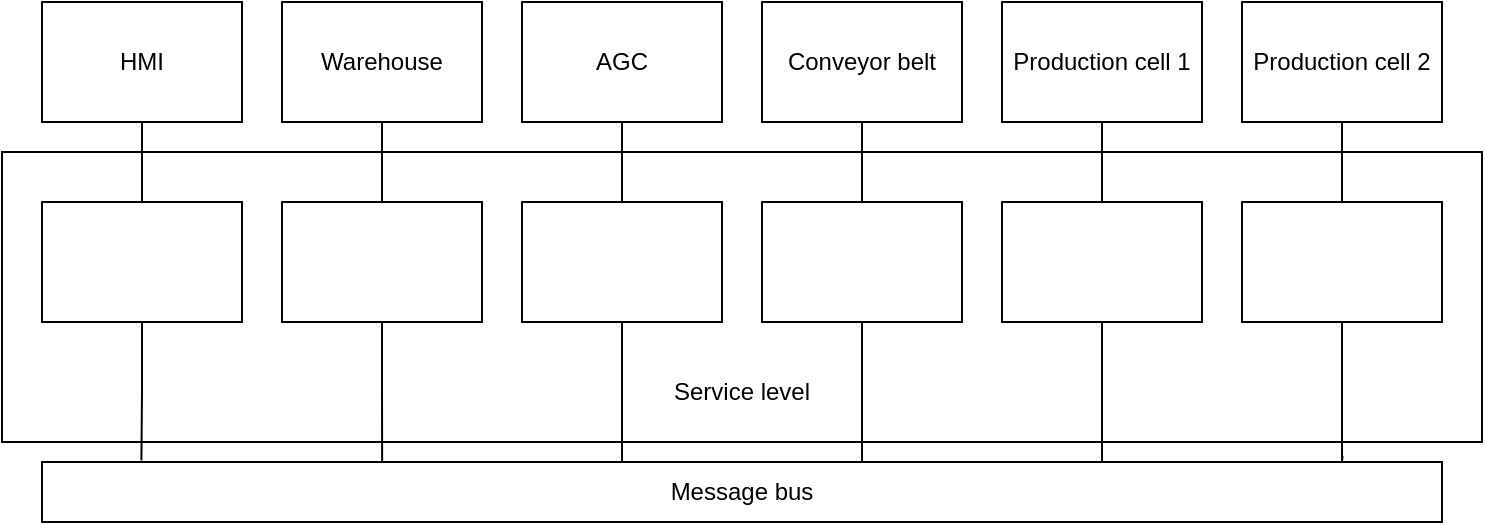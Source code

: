 <mxfile version="24.7.16">
  <diagram name="1 oldal" id="5PJmVs734dNN92LTAch9">
    <mxGraphModel dx="1050" dy="522" grid="1" gridSize="10" guides="1" tooltips="1" connect="1" arrows="1" fold="1" page="1" pageScale="1" pageWidth="827" pageHeight="1169" math="0" shadow="0">
      <root>
        <mxCell id="0" />
        <mxCell id="1" parent="0" />
        <mxCell id="7_m1twheLPetCkQeBZ0w-14" value="" style="rounded=0;whiteSpace=wrap;html=1;" vertex="1" parent="1">
          <mxGeometry x="60" y="185" width="740" height="145" as="geometry" />
        </mxCell>
        <mxCell id="7_m1twheLPetCkQeBZ0w-19" value="" style="edgeStyle=orthogonalEdgeStyle;rounded=0;orthogonalLoop=1;jettySize=auto;html=1;endArrow=none;endFill=0;" edge="1" parent="1" source="7_m1twheLPetCkQeBZ0w-1" target="7_m1twheLPetCkQeBZ0w-9">
          <mxGeometry relative="1" as="geometry" />
        </mxCell>
        <mxCell id="7_m1twheLPetCkQeBZ0w-1" value="Warehouse" style="rounded=0;whiteSpace=wrap;html=1;" vertex="1" parent="1">
          <mxGeometry x="200" y="110" width="100" height="60" as="geometry" />
        </mxCell>
        <mxCell id="7_m1twheLPetCkQeBZ0w-20" value="" style="edgeStyle=orthogonalEdgeStyle;rounded=0;orthogonalLoop=1;jettySize=auto;html=1;endArrow=none;endFill=0;" edge="1" parent="1" source="7_m1twheLPetCkQeBZ0w-3" target="7_m1twheLPetCkQeBZ0w-10">
          <mxGeometry relative="1" as="geometry" />
        </mxCell>
        <mxCell id="7_m1twheLPetCkQeBZ0w-3" value="AGC" style="rounded=0;whiteSpace=wrap;html=1;" vertex="1" parent="1">
          <mxGeometry x="320" y="110" width="100" height="60" as="geometry" />
        </mxCell>
        <mxCell id="7_m1twheLPetCkQeBZ0w-21" value="" style="edgeStyle=orthogonalEdgeStyle;rounded=0;orthogonalLoop=1;jettySize=auto;html=1;endArrow=none;endFill=0;" edge="1" parent="1" source="7_m1twheLPetCkQeBZ0w-4" target="7_m1twheLPetCkQeBZ0w-11">
          <mxGeometry relative="1" as="geometry" />
        </mxCell>
        <mxCell id="7_m1twheLPetCkQeBZ0w-4" value="Conveyor belt" style="rounded=0;whiteSpace=wrap;html=1;" vertex="1" parent="1">
          <mxGeometry x="440" y="110" width="100" height="60" as="geometry" />
        </mxCell>
        <mxCell id="7_m1twheLPetCkQeBZ0w-26" value="" style="edgeStyle=orthogonalEdgeStyle;rounded=0;orthogonalLoop=1;jettySize=auto;html=1;endArrow=none;endFill=0;" edge="1" parent="1" source="7_m1twheLPetCkQeBZ0w-5" target="7_m1twheLPetCkQeBZ0w-12">
          <mxGeometry relative="1" as="geometry" />
        </mxCell>
        <mxCell id="7_m1twheLPetCkQeBZ0w-5" value="Production cell 1" style="rounded=0;whiteSpace=wrap;html=1;" vertex="1" parent="1">
          <mxGeometry x="560" y="110" width="100" height="60" as="geometry" />
        </mxCell>
        <mxCell id="7_m1twheLPetCkQeBZ0w-23" value="" style="edgeStyle=orthogonalEdgeStyle;rounded=0;orthogonalLoop=1;jettySize=auto;html=1;endArrow=none;endFill=0;" edge="1" parent="1" source="7_m1twheLPetCkQeBZ0w-6" target="7_m1twheLPetCkQeBZ0w-13">
          <mxGeometry relative="1" as="geometry" />
        </mxCell>
        <mxCell id="7_m1twheLPetCkQeBZ0w-6" value="Production cell 2" style="rounded=0;whiteSpace=wrap;html=1;" vertex="1" parent="1">
          <mxGeometry x="680" y="110" width="100" height="60" as="geometry" />
        </mxCell>
        <mxCell id="7_m1twheLPetCkQeBZ0w-16" style="edgeStyle=orthogonalEdgeStyle;rounded=0;orthogonalLoop=1;jettySize=auto;html=1;exitX=0.5;exitY=1;exitDx=0;exitDy=0;entryX=0.5;entryY=0;entryDx=0;entryDy=0;endArrow=none;endFill=0;" edge="1" parent="1" source="7_m1twheLPetCkQeBZ0w-7" target="7_m1twheLPetCkQeBZ0w-8">
          <mxGeometry relative="1" as="geometry" />
        </mxCell>
        <mxCell id="7_m1twheLPetCkQeBZ0w-7" value="HMI" style="rounded=0;whiteSpace=wrap;html=1;" vertex="1" parent="1">
          <mxGeometry x="80" y="110" width="100" height="60" as="geometry" />
        </mxCell>
        <mxCell id="7_m1twheLPetCkQeBZ0w-8" value="" style="rounded=0;whiteSpace=wrap;html=1;" vertex="1" parent="1">
          <mxGeometry x="80" y="210" width="100" height="60" as="geometry" />
        </mxCell>
        <mxCell id="7_m1twheLPetCkQeBZ0w-40" value="" style="edgeStyle=orthogonalEdgeStyle;rounded=0;orthogonalLoop=1;jettySize=auto;html=1;entryX=0.243;entryY=0.333;entryDx=0;entryDy=0;entryPerimeter=0;" edge="1" parent="1" source="7_m1twheLPetCkQeBZ0w-9" target="7_m1twheLPetCkQeBZ0w-27">
          <mxGeometry relative="1" as="geometry" />
        </mxCell>
        <mxCell id="7_m1twheLPetCkQeBZ0w-9" value="" style="rounded=0;whiteSpace=wrap;html=1;" vertex="1" parent="1">
          <mxGeometry x="200" y="210" width="100" height="60" as="geometry" />
        </mxCell>
        <mxCell id="7_m1twheLPetCkQeBZ0w-10" value="" style="rounded=0;whiteSpace=wrap;html=1;" vertex="1" parent="1">
          <mxGeometry x="320" y="210" width="100" height="60" as="geometry" />
        </mxCell>
        <mxCell id="7_m1twheLPetCkQeBZ0w-11" value="" style="rounded=0;whiteSpace=wrap;html=1;" vertex="1" parent="1">
          <mxGeometry x="440" y="210" width="100" height="60" as="geometry" />
        </mxCell>
        <mxCell id="7_m1twheLPetCkQeBZ0w-38" style="edgeStyle=orthogonalEdgeStyle;rounded=0;orthogonalLoop=1;jettySize=auto;html=1;exitX=0.5;exitY=1;exitDx=0;exitDy=0;endArrow=none;endFill=0;" edge="1" parent="1" source="7_m1twheLPetCkQeBZ0w-12">
          <mxGeometry relative="1" as="geometry">
            <mxPoint x="610" y="340" as="targetPoint" />
          </mxGeometry>
        </mxCell>
        <mxCell id="7_m1twheLPetCkQeBZ0w-12" value="" style="rounded=0;whiteSpace=wrap;html=1;" vertex="1" parent="1">
          <mxGeometry x="560" y="210" width="100" height="60" as="geometry" />
        </mxCell>
        <mxCell id="7_m1twheLPetCkQeBZ0w-13" value="" style="rounded=0;whiteSpace=wrap;html=1;" vertex="1" parent="1">
          <mxGeometry x="680" y="210" width="100" height="60" as="geometry" />
        </mxCell>
        <mxCell id="7_m1twheLPetCkQeBZ0w-15" value="Service level" style="text;html=1;align=center;verticalAlign=middle;whiteSpace=wrap;rounded=0;" vertex="1" parent="1">
          <mxGeometry x="390" y="290" width="80" height="30" as="geometry" />
        </mxCell>
        <mxCell id="7_m1twheLPetCkQeBZ0w-27" value="Message bus" style="rounded=0;whiteSpace=wrap;html=1;" vertex="1" parent="1">
          <mxGeometry x="80" y="340" width="700" height="30" as="geometry" />
        </mxCell>
        <mxCell id="7_m1twheLPetCkQeBZ0w-30" style="edgeStyle=orthogonalEdgeStyle;rounded=0;orthogonalLoop=1;jettySize=auto;html=1;exitX=0.5;exitY=1;exitDx=0;exitDy=0;entryX=0.071;entryY=-0.027;entryDx=0;entryDy=0;entryPerimeter=0;endArrow=none;endFill=0;" edge="1" parent="1" source="7_m1twheLPetCkQeBZ0w-8" target="7_m1twheLPetCkQeBZ0w-27">
          <mxGeometry relative="1" as="geometry" />
        </mxCell>
        <mxCell id="7_m1twheLPetCkQeBZ0w-34" style="edgeStyle=orthogonalEdgeStyle;rounded=0;orthogonalLoop=1;jettySize=auto;html=1;exitX=0.5;exitY=1;exitDx=0;exitDy=0;entryX=0.929;entryY=-0.107;entryDx=0;entryDy=0;entryPerimeter=0;endArrow=none;endFill=0;" edge="1" parent="1" source="7_m1twheLPetCkQeBZ0w-13" target="7_m1twheLPetCkQeBZ0w-27">
          <mxGeometry relative="1" as="geometry">
            <Array as="points">
              <mxPoint x="730" y="340" />
              <mxPoint x="730" y="340" />
            </Array>
          </mxGeometry>
        </mxCell>
        <mxCell id="7_m1twheLPetCkQeBZ0w-35" style="edgeStyle=orthogonalEdgeStyle;rounded=0;orthogonalLoop=1;jettySize=auto;html=1;exitX=0.5;exitY=1;exitDx=0;exitDy=0;endArrow=none;endFill=0;" edge="1" parent="1" source="7_m1twheLPetCkQeBZ0w-11">
          <mxGeometry relative="1" as="geometry">
            <mxPoint x="490" y="340" as="targetPoint" />
          </mxGeometry>
        </mxCell>
        <mxCell id="7_m1twheLPetCkQeBZ0w-36" style="edgeStyle=orthogonalEdgeStyle;rounded=0;orthogonalLoop=1;jettySize=auto;html=1;exitX=0.5;exitY=1;exitDx=0;exitDy=0;endArrow=none;endFill=0;" edge="1" parent="1" source="7_m1twheLPetCkQeBZ0w-10">
          <mxGeometry relative="1" as="geometry">
            <mxPoint x="370" y="340" as="targetPoint" />
          </mxGeometry>
        </mxCell>
      </root>
    </mxGraphModel>
  </diagram>
</mxfile>
